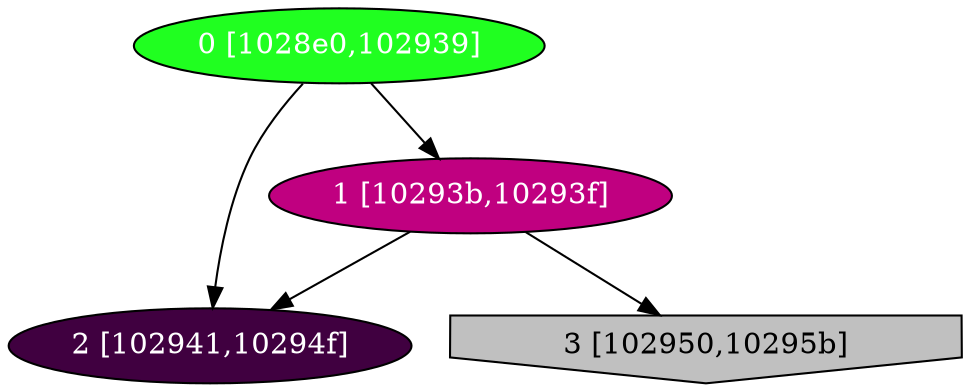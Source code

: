 diGraph libnss3{
	libnss3_0  [style=filled fillcolor="#20FF20" fontcolor="#ffffff" shape=oval label="0 [1028e0,102939]"]
	libnss3_1  [style=filled fillcolor="#C00080" fontcolor="#ffffff" shape=oval label="1 [10293b,10293f]"]
	libnss3_2  [style=filled fillcolor="#400040" fontcolor="#ffffff" shape=oval label="2 [102941,10294f]"]
	libnss3_3  [style=filled fillcolor="#C0C0C0" fontcolor="#000000" shape=invhouse label="3 [102950,10295b]"]

	libnss3_0 -> libnss3_1
	libnss3_0 -> libnss3_2
	libnss3_1 -> libnss3_2
	libnss3_1 -> libnss3_3
}